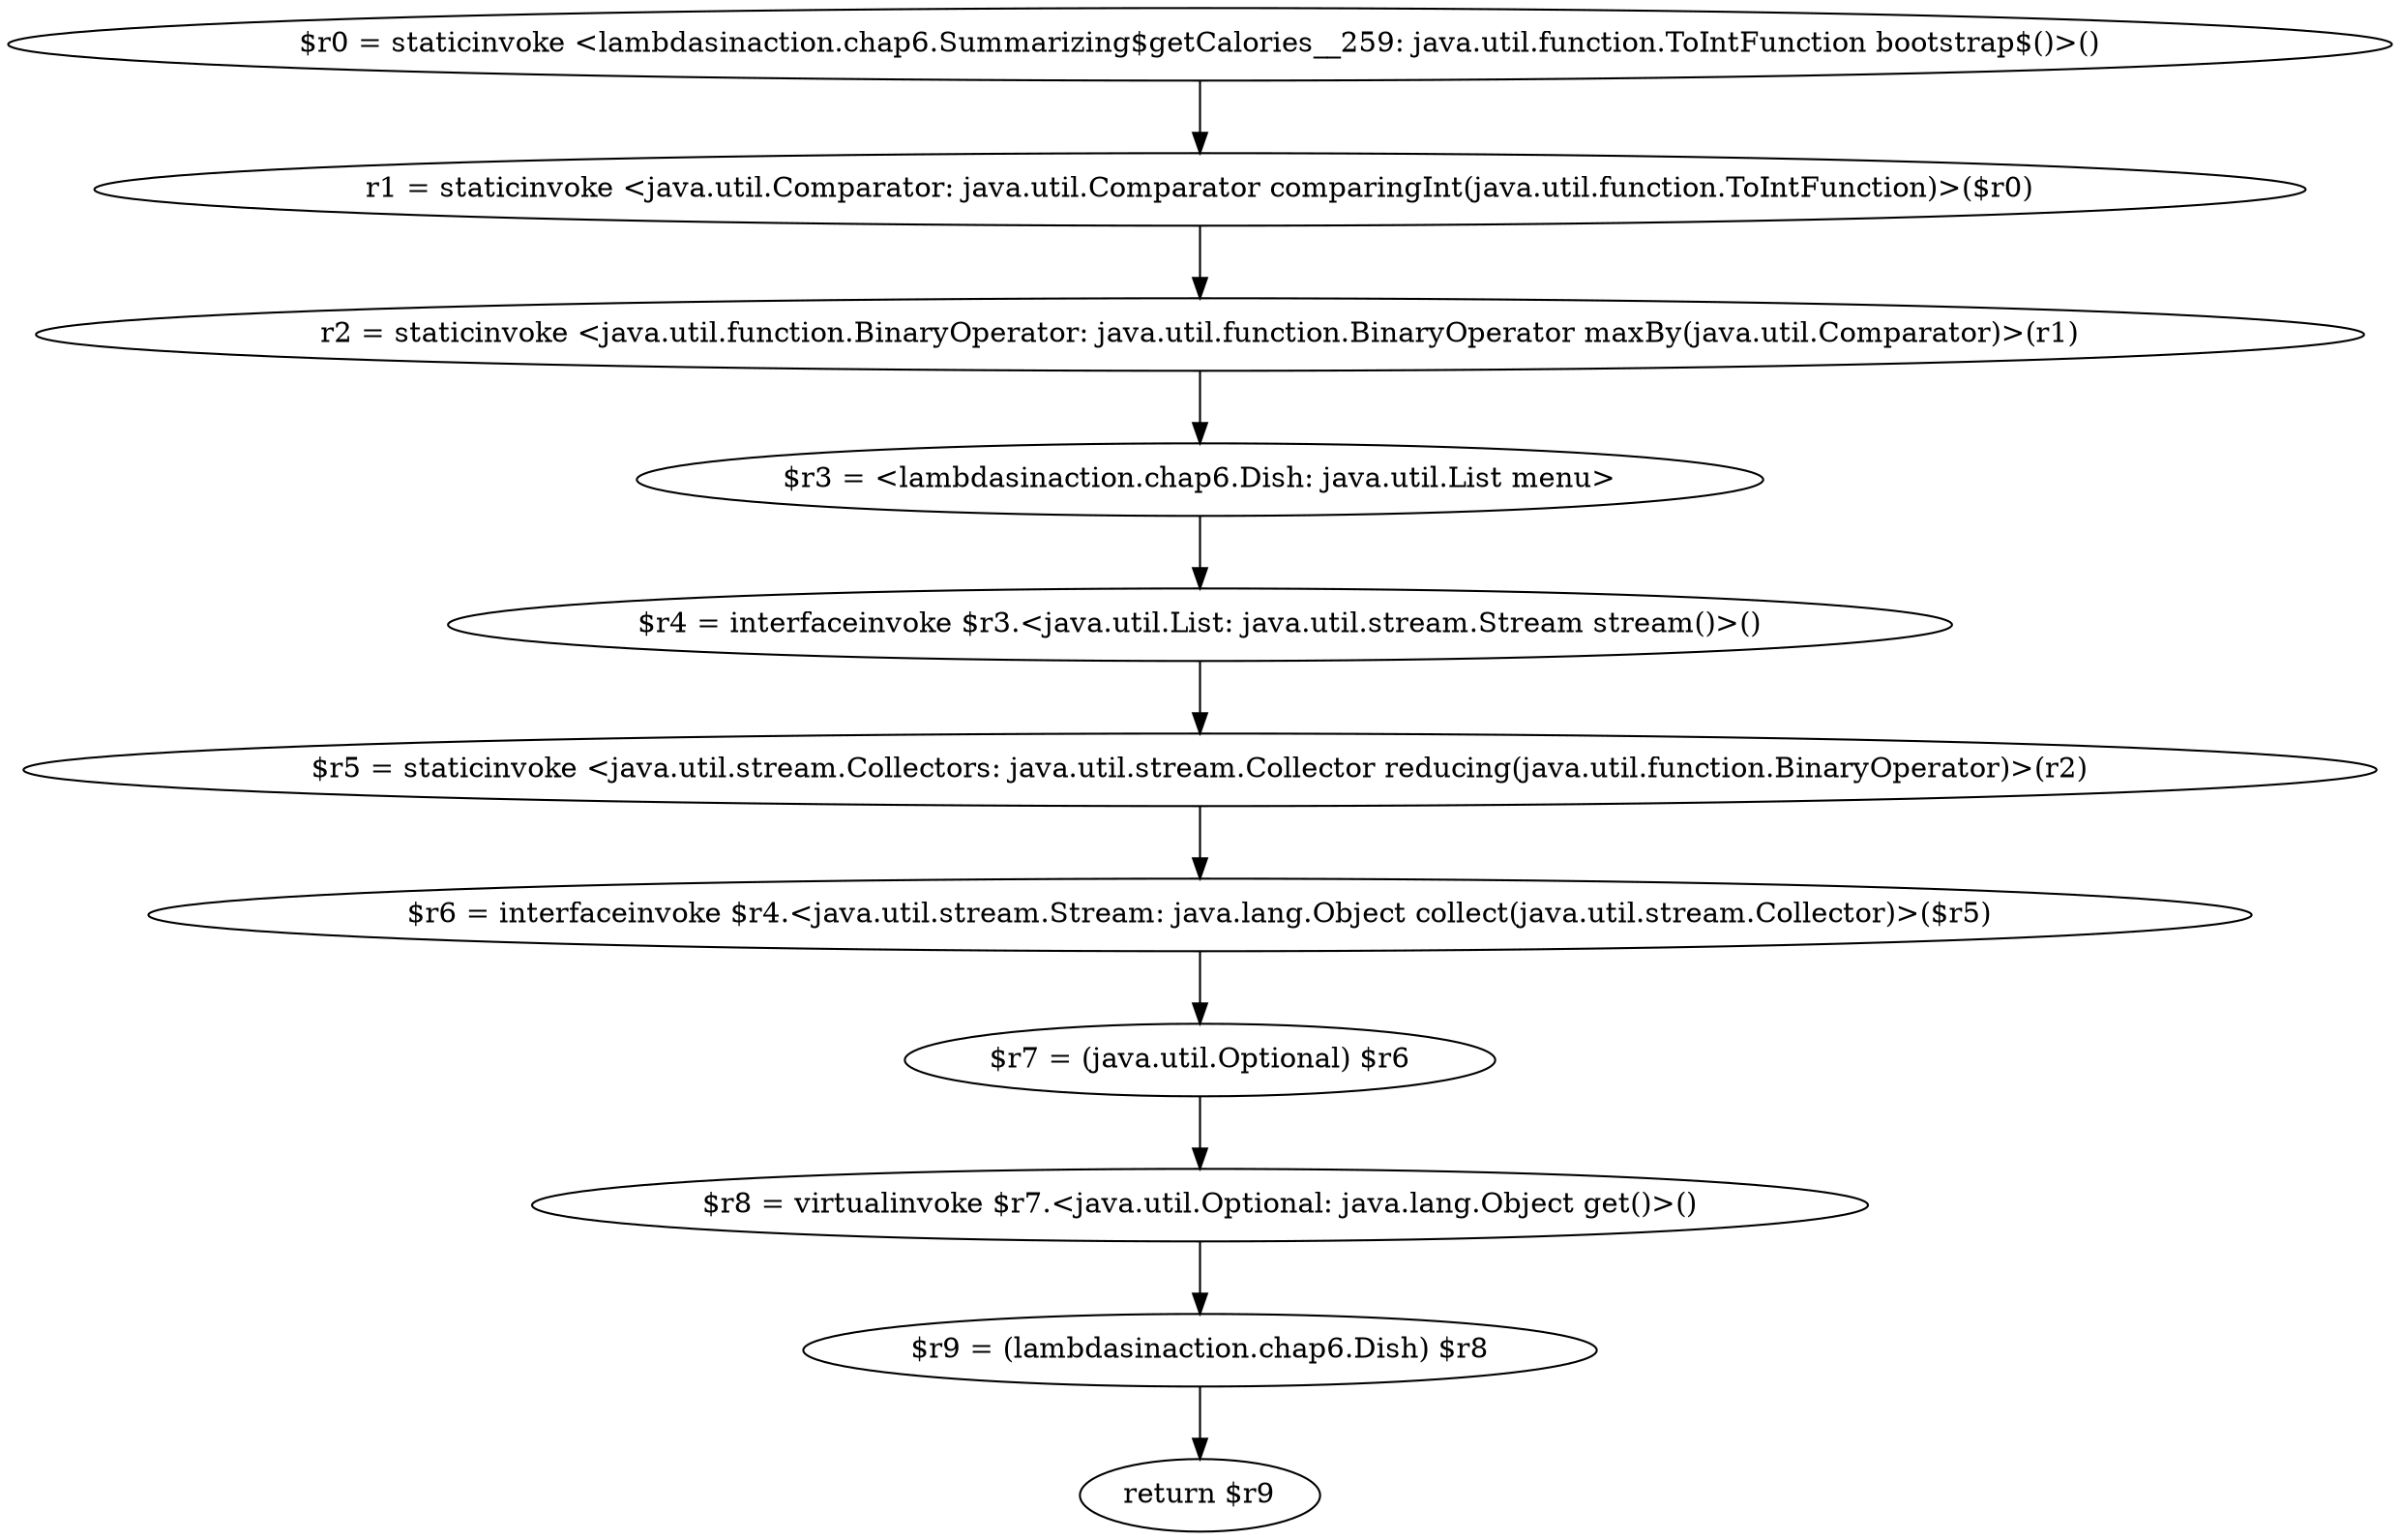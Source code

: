 digraph "unitGraph" {
    "$r0 = staticinvoke <lambdasinaction.chap6.Summarizing$getCalories__259: java.util.function.ToIntFunction bootstrap$()>()"
    "r1 = staticinvoke <java.util.Comparator: java.util.Comparator comparingInt(java.util.function.ToIntFunction)>($r0)"
    "r2 = staticinvoke <java.util.function.BinaryOperator: java.util.function.BinaryOperator maxBy(java.util.Comparator)>(r1)"
    "$r3 = <lambdasinaction.chap6.Dish: java.util.List menu>"
    "$r4 = interfaceinvoke $r3.<java.util.List: java.util.stream.Stream stream()>()"
    "$r5 = staticinvoke <java.util.stream.Collectors: java.util.stream.Collector reducing(java.util.function.BinaryOperator)>(r2)"
    "$r6 = interfaceinvoke $r4.<java.util.stream.Stream: java.lang.Object collect(java.util.stream.Collector)>($r5)"
    "$r7 = (java.util.Optional) $r6"
    "$r8 = virtualinvoke $r7.<java.util.Optional: java.lang.Object get()>()"
    "$r9 = (lambdasinaction.chap6.Dish) $r8"
    "return $r9"
    "$r0 = staticinvoke <lambdasinaction.chap6.Summarizing$getCalories__259: java.util.function.ToIntFunction bootstrap$()>()"->"r1 = staticinvoke <java.util.Comparator: java.util.Comparator comparingInt(java.util.function.ToIntFunction)>($r0)";
    "r1 = staticinvoke <java.util.Comparator: java.util.Comparator comparingInt(java.util.function.ToIntFunction)>($r0)"->"r2 = staticinvoke <java.util.function.BinaryOperator: java.util.function.BinaryOperator maxBy(java.util.Comparator)>(r1)";
    "r2 = staticinvoke <java.util.function.BinaryOperator: java.util.function.BinaryOperator maxBy(java.util.Comparator)>(r1)"->"$r3 = <lambdasinaction.chap6.Dish: java.util.List menu>";
    "$r3 = <lambdasinaction.chap6.Dish: java.util.List menu>"->"$r4 = interfaceinvoke $r3.<java.util.List: java.util.stream.Stream stream()>()";
    "$r4 = interfaceinvoke $r3.<java.util.List: java.util.stream.Stream stream()>()"->"$r5 = staticinvoke <java.util.stream.Collectors: java.util.stream.Collector reducing(java.util.function.BinaryOperator)>(r2)";
    "$r5 = staticinvoke <java.util.stream.Collectors: java.util.stream.Collector reducing(java.util.function.BinaryOperator)>(r2)"->"$r6 = interfaceinvoke $r4.<java.util.stream.Stream: java.lang.Object collect(java.util.stream.Collector)>($r5)";
    "$r6 = interfaceinvoke $r4.<java.util.stream.Stream: java.lang.Object collect(java.util.stream.Collector)>($r5)"->"$r7 = (java.util.Optional) $r6";
    "$r7 = (java.util.Optional) $r6"->"$r8 = virtualinvoke $r7.<java.util.Optional: java.lang.Object get()>()";
    "$r8 = virtualinvoke $r7.<java.util.Optional: java.lang.Object get()>()"->"$r9 = (lambdasinaction.chap6.Dish) $r8";
    "$r9 = (lambdasinaction.chap6.Dish) $r8"->"return $r9";
}
